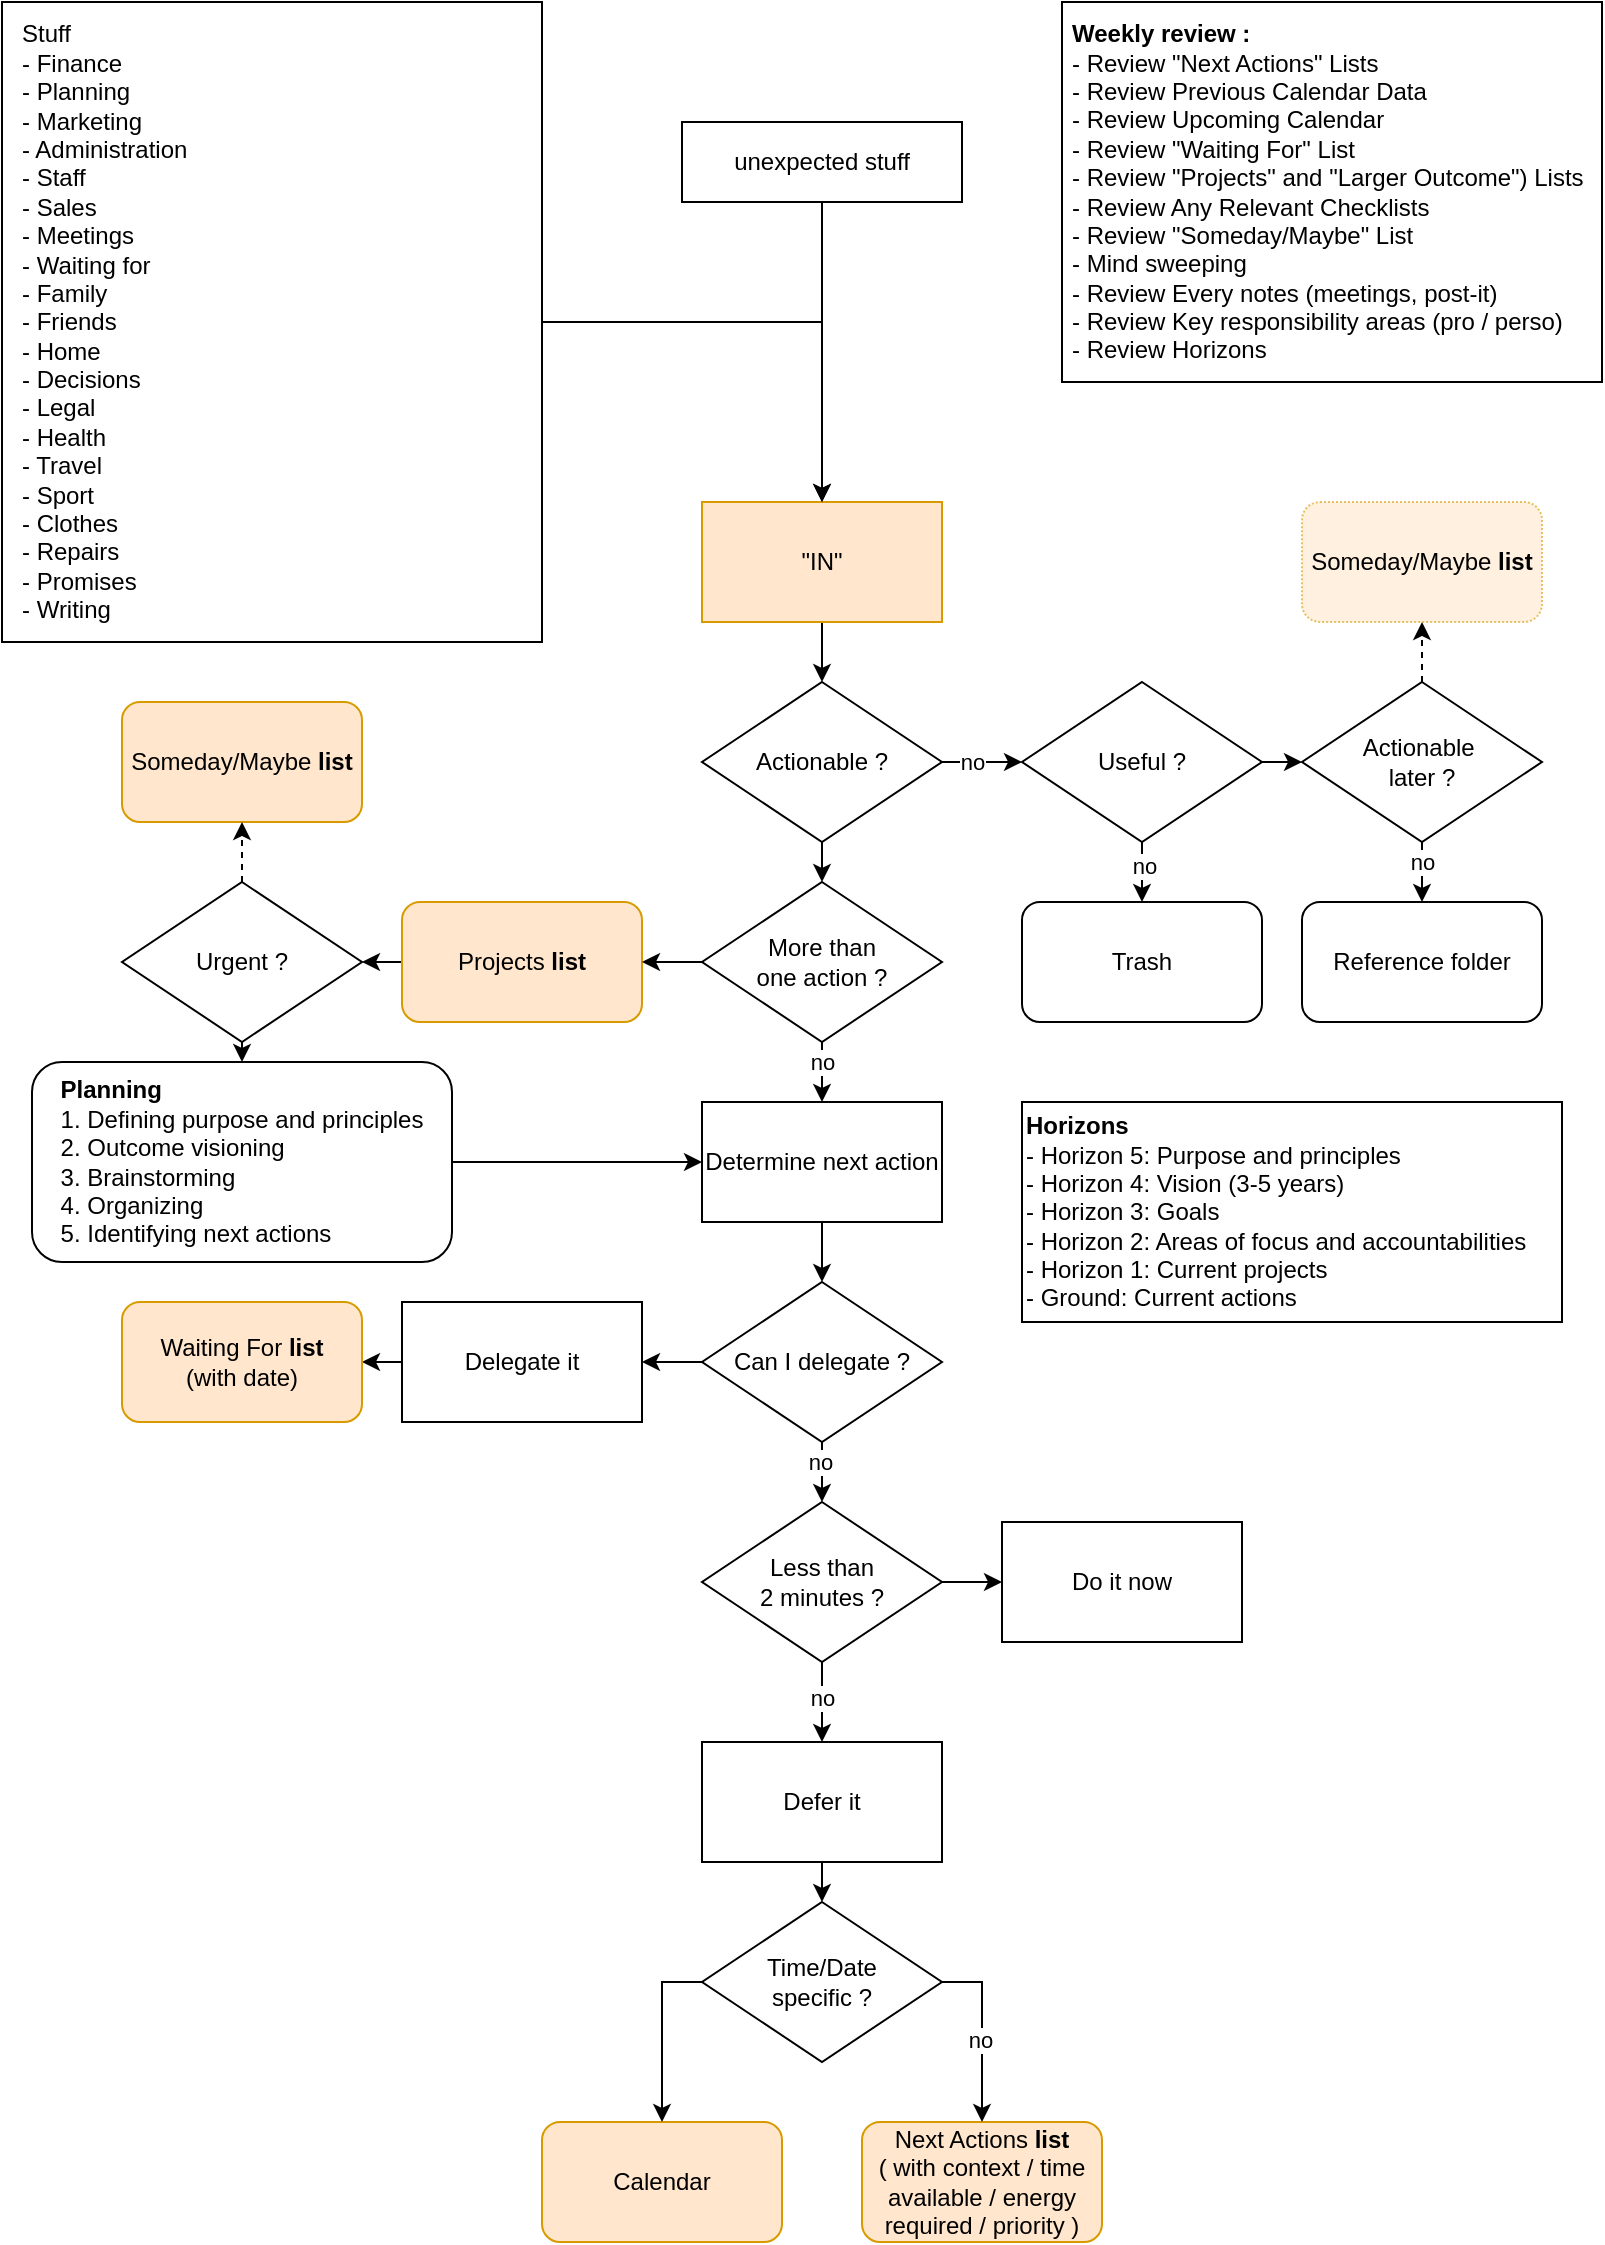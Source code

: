 <mxfile version="19.0.3" type="device"><diagram id="V_Y_md7WLkinnNLW4dsv" name="Page-1"><mxGraphModel dx="1429" dy="924" grid="1" gridSize="10" guides="1" tooltips="1" connect="1" arrows="1" fold="1" page="1" pageScale="1" pageWidth="827" pageHeight="1169" math="0" shadow="0"><root><mxCell id="0"/><mxCell id="1" parent="0"/><mxCell id="UzmtRjde1-FKZK47zOih-44" style="edgeStyle=orthogonalEdgeStyle;rounded=0;orthogonalLoop=1;jettySize=auto;html=1;exitX=0.5;exitY=1;exitDx=0;exitDy=0;entryX=0.5;entryY=0;entryDx=0;entryDy=0;" parent="1" source="UzmtRjde1-FKZK47zOih-1" target="UzmtRjde1-FKZK47zOih-17" edge="1"><mxGeometry relative="1" as="geometry"/></mxCell><mxCell id="UzmtRjde1-FKZK47zOih-1" value="&quot;IN&quot;" style="rounded=0;whiteSpace=wrap;html=1;fillColor=#ffe6cc;strokeColor=#d79b00;" parent="1" vertex="1"><mxGeometry x="360" y="275" width="120" height="60" as="geometry"/></mxCell><mxCell id="UzmtRjde1-FKZK47zOih-4" value="Trash" style="rounded=1;whiteSpace=wrap;html=1;" parent="1" vertex="1"><mxGeometry x="520" y="475" width="120" height="60" as="geometry"/></mxCell><mxCell id="UzmtRjde1-FKZK47zOih-5" value="Someday/Maybe &lt;b&gt;list&lt;/b&gt;" style="rounded=1;whiteSpace=wrap;html=1;fillColor=#ffe6cc;strokeColor=#d79b00;" parent="1" vertex="1"><mxGeometry x="70" y="375" width="120" height="60" as="geometry"/></mxCell><mxCell id="UzmtRjde1-FKZK47zOih-6" value="Reference folder" style="rounded=1;whiteSpace=wrap;html=1;" parent="1" vertex="1"><mxGeometry x="660" y="475" width="120" height="60" as="geometry"/></mxCell><mxCell id="UzmtRjde1-FKZK47zOih-8" value="Do it now" style="rounded=0;whiteSpace=wrap;html=1;" parent="1" vertex="1"><mxGeometry x="510" y="785" width="120" height="60" as="geometry"/></mxCell><mxCell id="UzmtRjde1-FKZK47zOih-64" style="edgeStyle=orthogonalEdgeStyle;rounded=0;orthogonalLoop=1;jettySize=auto;html=1;exitX=0;exitY=0.5;exitDx=0;exitDy=0;entryX=1;entryY=0.5;entryDx=0;entryDy=0;startArrow=none;startFill=0;" parent="1" source="UzmtRjde1-FKZK47zOih-9" target="UzmtRjde1-FKZK47zOih-14" edge="1"><mxGeometry relative="1" as="geometry"/></mxCell><mxCell id="UzmtRjde1-FKZK47zOih-9" value="Delegate it" style="rounded=0;whiteSpace=wrap;html=1;" parent="1" vertex="1"><mxGeometry x="210" y="675" width="120" height="60" as="geometry"/></mxCell><mxCell id="UzmtRjde1-FKZK47zOih-24" style="edgeStyle=orthogonalEdgeStyle;rounded=0;orthogonalLoop=1;jettySize=auto;html=1;exitX=0.5;exitY=1;exitDx=0;exitDy=0;entryX=0.5;entryY=0;entryDx=0;entryDy=0;" parent="1" source="UzmtRjde1-FKZK47zOih-10" target="UzmtRjde1-FKZK47zOih-20" edge="1"><mxGeometry relative="1" as="geometry"/></mxCell><mxCell id="UzmtRjde1-FKZK47zOih-10" value="Defer it" style="rounded=0;whiteSpace=wrap;html=1;" parent="1" vertex="1"><mxGeometry x="360" y="895" width="120" height="60" as="geometry"/></mxCell><mxCell id="UzmtRjde1-FKZK47zOih-39" style="edgeStyle=orthogonalEdgeStyle;rounded=0;orthogonalLoop=1;jettySize=auto;html=1;exitX=0.5;exitY=1;exitDx=0;exitDy=0;entryX=0.5;entryY=0;entryDx=0;entryDy=0;startArrow=none;startFill=0;" parent="1" source="UzmtRjde1-FKZK47zOih-50" target="UzmtRjde1-FKZK47zOih-15" edge="1"><mxGeometry relative="1" as="geometry"/></mxCell><mxCell id="UzmtRjde1-FKZK47zOih-51" style="edgeStyle=orthogonalEdgeStyle;rounded=0;orthogonalLoop=1;jettySize=auto;html=1;exitX=0;exitY=0.5;exitDx=0;exitDy=0;entryX=1;entryY=0.5;entryDx=0;entryDy=0;startArrow=none;startFill=0;" parent="1" source="UzmtRjde1-FKZK47zOih-11" target="UzmtRjde1-FKZK47zOih-50" edge="1"><mxGeometry relative="1" as="geometry"/></mxCell><mxCell id="UzmtRjde1-FKZK47zOih-11" value="Projects &lt;b&gt;list&lt;/b&gt;" style="rounded=1;whiteSpace=wrap;html=1;fillColor=#ffe6cc;strokeColor=#d79b00;" parent="1" vertex="1"><mxGeometry x="210" y="475" width="120" height="60" as="geometry"/></mxCell><mxCell id="UzmtRjde1-FKZK47zOih-12" value="Next Actions &lt;b&gt;list&lt;/b&gt;&lt;br&gt;( with context / time available / energy required / priority )" style="rounded=1;whiteSpace=wrap;html=1;fillColor=#ffe6cc;strokeColor=#d79b00;" parent="1" vertex="1"><mxGeometry x="440" y="1085" width="120" height="60" as="geometry"/></mxCell><mxCell id="UzmtRjde1-FKZK47zOih-13" value="Calendar" style="rounded=1;whiteSpace=wrap;html=1;fillColor=#ffe6cc;strokeColor=#d79b00;" parent="1" vertex="1"><mxGeometry x="280" y="1085" width="120" height="60" as="geometry"/></mxCell><mxCell id="UzmtRjde1-FKZK47zOih-14" value="Waiting For &lt;b&gt;list&lt;/b&gt;&lt;br&gt;(with date)" style="rounded=1;whiteSpace=wrap;html=1;fillColor=#ffe6cc;strokeColor=#d79b00;" parent="1" vertex="1"><mxGeometry x="70" y="675" width="120" height="60" as="geometry"/></mxCell><mxCell id="UzmtRjde1-FKZK47zOih-40" style="edgeStyle=orthogonalEdgeStyle;rounded=0;orthogonalLoop=1;jettySize=auto;html=1;exitX=1;exitY=0.5;exitDx=0;exitDy=0;entryX=0;entryY=0.5;entryDx=0;entryDy=0;" parent="1" source="UzmtRjde1-FKZK47zOih-15" target="UzmtRjde1-FKZK47zOih-37" edge="1"><mxGeometry relative="1" as="geometry"/></mxCell><mxCell id="UzmtRjde1-FKZK47zOih-15" value="&lt;div style=&quot;text-align: left;&quot;&gt;&lt;b style=&quot;background-color: initial;&quot;&gt;Planning&lt;/b&gt;&lt;/div&gt;&lt;div style=&quot;text-align: left;&quot;&gt;1. Defining purpose and principles&lt;/div&gt;&lt;div style=&quot;text-align: left;&quot;&gt;2. Outcome visioning&lt;/div&gt;&lt;div style=&quot;text-align: left;&quot;&gt;3. Brainstorming&lt;/div&gt;&lt;div style=&quot;text-align: left;&quot;&gt;4. Organizing&lt;/div&gt;&lt;div style=&quot;text-align: left;&quot;&gt;5. Identifying next actions&lt;/div&gt;" style="rounded=1;whiteSpace=wrap;html=1;" parent="1" vertex="1"><mxGeometry x="25" y="555" width="210" height="100" as="geometry"/></mxCell><mxCell id="UzmtRjde1-FKZK47zOih-35" style="edgeStyle=orthogonalEdgeStyle;rounded=0;orthogonalLoop=1;jettySize=auto;html=1;exitX=1;exitY=0.5;exitDx=0;exitDy=0;entryX=0;entryY=0.5;entryDx=0;entryDy=0;" parent="1" source="UzmtRjde1-FKZK47zOih-17" target="UzmtRjde1-FKZK47zOih-21" edge="1"><mxGeometry relative="1" as="geometry"/></mxCell><mxCell id="UzmtRjde1-FKZK47zOih-45" value="no" style="edgeLabel;html=1;align=center;verticalAlign=middle;resizable=0;points=[];" parent="UzmtRjde1-FKZK47zOih-35" vertex="1" connectable="0"><mxGeometry x="-0.26" y="-2" relative="1" as="geometry"><mxPoint y="-2" as="offset"/></mxGeometry></mxCell><mxCell id="UzmtRjde1-FKZK47zOih-43" style="edgeStyle=orthogonalEdgeStyle;rounded=0;orthogonalLoop=1;jettySize=auto;html=1;exitX=0.5;exitY=1;exitDx=0;exitDy=0;entryX=0.5;entryY=0;entryDx=0;entryDy=0;" parent="1" source="UzmtRjde1-FKZK47zOih-17" target="UzmtRjde1-FKZK47zOih-18" edge="1"><mxGeometry relative="1" as="geometry"/></mxCell><mxCell id="UzmtRjde1-FKZK47zOih-17" value="Actionable ?" style="rhombus;whiteSpace=wrap;html=1;" parent="1" vertex="1"><mxGeometry x="360" y="365" width="120" height="80" as="geometry"/></mxCell><mxCell id="UzmtRjde1-FKZK47zOih-38" style="edgeStyle=orthogonalEdgeStyle;rounded=0;orthogonalLoop=1;jettySize=auto;html=1;exitX=0;exitY=0.5;exitDx=0;exitDy=0;entryX=1;entryY=0.5;entryDx=0;entryDy=0;" parent="1" source="UzmtRjde1-FKZK47zOih-18" target="UzmtRjde1-FKZK47zOih-11" edge="1"><mxGeometry relative="1" as="geometry"/></mxCell><mxCell id="UzmtRjde1-FKZK47zOih-41" value="no" style="edgeStyle=orthogonalEdgeStyle;rounded=0;orthogonalLoop=1;jettySize=auto;html=1;exitX=0.5;exitY=1;exitDx=0;exitDy=0;entryX=0.5;entryY=0;entryDx=0;entryDy=0;" parent="1" source="UzmtRjde1-FKZK47zOih-18" target="UzmtRjde1-FKZK47zOih-37" edge="1"><mxGeometry x="-0.333" relative="1" as="geometry"><mxPoint as="offset"/></mxGeometry></mxCell><mxCell id="UzmtRjde1-FKZK47zOih-18" value="More than&lt;br&gt;one action ?" style="rhombus;whiteSpace=wrap;html=1;" parent="1" vertex="1"><mxGeometry x="360" y="465" width="120" height="80" as="geometry"/></mxCell><mxCell id="UzmtRjde1-FKZK47zOih-66" style="edgeStyle=orthogonalEdgeStyle;rounded=0;orthogonalLoop=1;jettySize=auto;html=1;exitX=1;exitY=0.5;exitDx=0;exitDy=0;entryX=0;entryY=0.5;entryDx=0;entryDy=0;startArrow=none;startFill=0;" parent="1" source="UzmtRjde1-FKZK47zOih-19" target="UzmtRjde1-FKZK47zOih-8" edge="1"><mxGeometry relative="1" as="geometry"/></mxCell><mxCell id="UzmtRjde1-FKZK47zOih-67" style="edgeStyle=orthogonalEdgeStyle;rounded=0;orthogonalLoop=1;jettySize=auto;html=1;exitX=0.5;exitY=1;exitDx=0;exitDy=0;entryX=0.5;entryY=0;entryDx=0;entryDy=0;startArrow=none;startFill=0;" parent="1" source="UzmtRjde1-FKZK47zOih-19" target="UzmtRjde1-FKZK47zOih-10" edge="1"><mxGeometry relative="1" as="geometry"/></mxCell><mxCell id="UzmtRjde1-FKZK47zOih-75" value="no" style="edgeLabel;html=1;align=center;verticalAlign=middle;resizable=0;points=[];" parent="UzmtRjde1-FKZK47zOih-67" vertex="1" connectable="0"><mxGeometry x="-0.107" relative="1" as="geometry"><mxPoint as="offset"/></mxGeometry></mxCell><mxCell id="UzmtRjde1-FKZK47zOih-19" value="Less than&lt;br&gt;2 minutes ?" style="rhombus;whiteSpace=wrap;html=1;" parent="1" vertex="1"><mxGeometry x="360" y="775" width="120" height="80" as="geometry"/></mxCell><mxCell id="UzmtRjde1-FKZK47zOih-61" style="edgeStyle=orthogonalEdgeStyle;rounded=0;orthogonalLoop=1;jettySize=auto;html=1;exitX=1;exitY=0.5;exitDx=0;exitDy=0;entryX=0.5;entryY=0;entryDx=0;entryDy=0;startArrow=none;startFill=0;" parent="1" source="UzmtRjde1-FKZK47zOih-20" target="UzmtRjde1-FKZK47zOih-12" edge="1"><mxGeometry relative="1" as="geometry"/></mxCell><mxCell id="UzmtRjde1-FKZK47zOih-76" value="no" style="edgeLabel;html=1;align=center;verticalAlign=middle;resizable=0;points=[];" parent="UzmtRjde1-FKZK47zOih-61" vertex="1" connectable="0"><mxGeometry x="0.08" y="-1" relative="1" as="geometry"><mxPoint as="offset"/></mxGeometry></mxCell><mxCell id="UzmtRjde1-FKZK47zOih-62" style="edgeStyle=orthogonalEdgeStyle;rounded=0;orthogonalLoop=1;jettySize=auto;html=1;exitX=0;exitY=0.5;exitDx=0;exitDy=0;entryX=0.5;entryY=0;entryDx=0;entryDy=0;startArrow=none;startFill=0;" parent="1" source="UzmtRjde1-FKZK47zOih-20" target="UzmtRjde1-FKZK47zOih-13" edge="1"><mxGeometry relative="1" as="geometry"/></mxCell><mxCell id="UzmtRjde1-FKZK47zOih-20" value="Time/Date&lt;br&gt;specific ?" style="rhombus;whiteSpace=wrap;html=1;" parent="1" vertex="1"><mxGeometry x="360" y="975" width="120" height="80" as="geometry"/></mxCell><mxCell id="UzmtRjde1-FKZK47zOih-31" style="edgeStyle=orthogonalEdgeStyle;rounded=0;orthogonalLoop=1;jettySize=auto;html=1;exitX=0.5;exitY=1;exitDx=0;exitDy=0;entryX=0.5;entryY=0;entryDx=0;entryDy=0;" parent="1" source="UzmtRjde1-FKZK47zOih-21" target="UzmtRjde1-FKZK47zOih-4" edge="1"><mxGeometry relative="1" as="geometry"/></mxCell><mxCell id="UzmtRjde1-FKZK47zOih-46" value="no" style="edgeLabel;html=1;align=center;verticalAlign=middle;resizable=0;points=[];" parent="UzmtRjde1-FKZK47zOih-31" vertex="1" connectable="0"><mxGeometry x="-0.187" y="1" relative="1" as="geometry"><mxPoint as="offset"/></mxGeometry></mxCell><mxCell id="UzmtRjde1-FKZK47zOih-36" style="edgeStyle=orthogonalEdgeStyle;rounded=0;orthogonalLoop=1;jettySize=auto;html=1;exitX=1;exitY=0.5;exitDx=0;exitDy=0;entryX=0;entryY=0.5;entryDx=0;entryDy=0;" parent="1" source="UzmtRjde1-FKZK47zOih-21" target="UzmtRjde1-FKZK47zOih-22" edge="1"><mxGeometry relative="1" as="geometry"/></mxCell><mxCell id="UzmtRjde1-FKZK47zOih-21" value="Useful ?" style="rhombus;whiteSpace=wrap;html=1;" parent="1" vertex="1"><mxGeometry x="520" y="365" width="120" height="80" as="geometry"/></mxCell><mxCell id="UzmtRjde1-FKZK47zOih-32" style="edgeStyle=orthogonalEdgeStyle;rounded=0;orthogonalLoop=1;jettySize=auto;html=1;exitX=0.5;exitY=1;exitDx=0;exitDy=0;entryX=0.5;entryY=0;entryDx=0;entryDy=0;" parent="1" source="UzmtRjde1-FKZK47zOih-22" target="UzmtRjde1-FKZK47zOih-6" edge="1"><mxGeometry relative="1" as="geometry"/></mxCell><mxCell id="UzmtRjde1-FKZK47zOih-47" value="no" style="edgeLabel;html=1;align=center;verticalAlign=middle;resizable=0;points=[];" parent="UzmtRjde1-FKZK47zOih-32" vertex="1" connectable="0"><mxGeometry x="-0.378" relative="1" as="geometry"><mxPoint as="offset"/></mxGeometry></mxCell><mxCell id="UzmtRjde1-FKZK47zOih-54" style="edgeStyle=orthogonalEdgeStyle;rounded=0;orthogonalLoop=1;jettySize=auto;html=1;exitX=0.5;exitY=0;exitDx=0;exitDy=0;entryX=0.5;entryY=1;entryDx=0;entryDy=0;dashed=1;startArrow=none;startFill=0;" parent="1" source="UzmtRjde1-FKZK47zOih-22" target="UzmtRjde1-FKZK47zOih-53" edge="1"><mxGeometry relative="1" as="geometry"/></mxCell><mxCell id="UzmtRjde1-FKZK47zOih-22" value="Actionable&amp;nbsp;&lt;br&gt;later ?" style="rhombus;whiteSpace=wrap;html=1;" parent="1" vertex="1"><mxGeometry x="660" y="365" width="120" height="80" as="geometry"/></mxCell><mxCell id="UzmtRjde1-FKZK47zOih-56" style="edgeStyle=orthogonalEdgeStyle;rounded=0;orthogonalLoop=1;jettySize=auto;html=1;exitX=0.5;exitY=1;exitDx=0;exitDy=0;entryX=0.5;entryY=0;entryDx=0;entryDy=0;startArrow=none;startFill=0;" parent="1" source="UzmtRjde1-FKZK47zOih-37" target="UzmtRjde1-FKZK47zOih-55" edge="1"><mxGeometry relative="1" as="geometry"/></mxCell><mxCell id="UzmtRjde1-FKZK47zOih-37" value="Determine next action" style="rounded=0;whiteSpace=wrap;html=1;" parent="1" vertex="1"><mxGeometry x="360" y="575" width="120" height="60" as="geometry"/></mxCell><mxCell id="UzmtRjde1-FKZK47zOih-52" style="edgeStyle=orthogonalEdgeStyle;rounded=0;orthogonalLoop=1;jettySize=auto;html=1;exitX=0.5;exitY=0;exitDx=0;exitDy=0;entryX=0.5;entryY=1;entryDx=0;entryDy=0;startArrow=none;startFill=0;dashed=1;" parent="1" source="UzmtRjde1-FKZK47zOih-50" target="UzmtRjde1-FKZK47zOih-5" edge="1"><mxGeometry relative="1" as="geometry"/></mxCell><mxCell id="UzmtRjde1-FKZK47zOih-50" value="Urgent ?" style="rhombus;whiteSpace=wrap;html=1;" parent="1" vertex="1"><mxGeometry x="70" y="465" width="120" height="80" as="geometry"/></mxCell><mxCell id="UzmtRjde1-FKZK47zOih-53" value="Someday/Maybe &lt;b&gt;list&lt;/b&gt;" style="rounded=1;whiteSpace=wrap;html=1;dashed=1;dashPattern=1 1;fillColor=#ffe6cc;strokeColor=#d79b00;opacity=60;" parent="1" vertex="1"><mxGeometry x="660" y="275" width="120" height="60" as="geometry"/></mxCell><mxCell id="UzmtRjde1-FKZK47zOih-63" style="edgeStyle=orthogonalEdgeStyle;rounded=0;orthogonalLoop=1;jettySize=auto;html=1;exitX=0;exitY=0.5;exitDx=0;exitDy=0;entryX=1;entryY=0.5;entryDx=0;entryDy=0;startArrow=none;startFill=0;" parent="1" source="UzmtRjde1-FKZK47zOih-55" target="UzmtRjde1-FKZK47zOih-9" edge="1"><mxGeometry relative="1" as="geometry"/></mxCell><mxCell id="UzmtRjde1-FKZK47zOih-65" style="edgeStyle=orthogonalEdgeStyle;rounded=0;orthogonalLoop=1;jettySize=auto;html=1;exitX=0.5;exitY=1;exitDx=0;exitDy=0;entryX=0.5;entryY=0;entryDx=0;entryDy=0;startArrow=none;startFill=0;" parent="1" source="UzmtRjde1-FKZK47zOih-55" target="UzmtRjde1-FKZK47zOih-19" edge="1"><mxGeometry relative="1" as="geometry"/></mxCell><mxCell id="UzmtRjde1-FKZK47zOih-74" value="no" style="edgeLabel;html=1;align=center;verticalAlign=middle;resizable=0;points=[];" parent="UzmtRjde1-FKZK47zOih-65" vertex="1" connectable="0"><mxGeometry x="-0.317" y="-1" relative="1" as="geometry"><mxPoint as="offset"/></mxGeometry></mxCell><mxCell id="UzmtRjde1-FKZK47zOih-55" value="Can I delegate ?" style="rhombus;whiteSpace=wrap;html=1;" parent="1" vertex="1"><mxGeometry x="360" y="665" width="120" height="80" as="geometry"/></mxCell><mxCell id="UzmtRjde1-FKZK47zOih-68" value="&lt;b&gt;Weekly review :&lt;/b&gt;&lt;br&gt;&lt;div&gt;- Review &quot;Next Actions&quot; Lists&lt;/div&gt;&lt;div&gt;- Review Previous Calendar Data&lt;/div&gt;&lt;div&gt;- Review Upcoming Calendar&lt;/div&gt;&lt;div&gt;- Review &quot;Waiting For&quot; List&lt;/div&gt;&lt;div&gt;- Review &quot;Projects&quot; and &quot;Larger Outcome&quot;) Lists&lt;/div&gt;&lt;div&gt;- Review Any Relevant Checklists&lt;/div&gt;&lt;div&gt;- Review &quot;Someday/Maybe&quot; List&lt;/div&gt;&lt;div&gt;- Mind sweeping&lt;/div&gt;&lt;div&gt;- Review Every notes (meetings, post-it)&lt;/div&gt;&lt;div&gt;&lt;span style=&quot;background-color: initial;&quot;&gt;- Review Key responsibility areas (pro / perso)&lt;/span&gt;&lt;br&gt;&lt;/div&gt;&lt;div&gt;- Review Horizons&lt;/div&gt;" style="rounded=0;whiteSpace=wrap;html=1;align=left;spacing=5;" parent="1" vertex="1"><mxGeometry x="540" y="25" width="270" height="190" as="geometry"/></mxCell><mxCell id="UzmtRjde1-FKZK47zOih-69" value="&lt;div style=&quot;&quot;&gt;&lt;b style=&quot;background-color: initial;&quot;&gt;Horizons&lt;/b&gt;&lt;/div&gt;&lt;div&gt;- Horizon 5: Purpose and principles&lt;/div&gt;&lt;div&gt;- Horizon 4: Vision (3-5 years)&lt;/div&gt;&lt;div&gt;- Horizon 3: Goals&lt;/div&gt;&lt;div&gt;- Horizon 2: Areas of focus and accountabilities&lt;/div&gt;&lt;div&gt;- Horizon 1: Current projects&lt;/div&gt;&lt;div&gt;- Ground: Current actions&lt;/div&gt;" style="rounded=0;whiteSpace=wrap;html=1;align=left;" parent="1" vertex="1"><mxGeometry x="520" y="575" width="270" height="110" as="geometry"/></mxCell><mxCell id="UzmtRjde1-FKZK47zOih-71" style="edgeStyle=orthogonalEdgeStyle;rounded=0;orthogonalLoop=1;jettySize=auto;html=1;exitX=1;exitY=0.5;exitDx=0;exitDy=0;entryX=0.5;entryY=0;entryDx=0;entryDy=0;startArrow=none;startFill=0;" parent="1" source="UzmtRjde1-FKZK47zOih-70" target="UzmtRjde1-FKZK47zOih-1" edge="1"><mxGeometry relative="1" as="geometry"/></mxCell><mxCell id="UzmtRjde1-FKZK47zOih-70" value="Stuff&#10;- Finance&#10;- Planning&#10;- Marketing&#10;- Administration&#10;- Staff&#10;- Sales&#10;- Meetings&#10;- Waiting for&#10;- Family&#10;- Friends&#10;- Home&#10;- Decisions&#10;- Legal&#10;- Health&#10;- Travel&#10;- Sport&#10;- Clothes&#10;- Repairs&#10;- Promises&#10;- Writing" style="rounded=0;whiteSpace=wrap;align=left;spacing=10;" parent="1" vertex="1"><mxGeometry x="10" y="25" width="270" height="320" as="geometry"/></mxCell><mxCell id="UzmtRjde1-FKZK47zOih-73" style="edgeStyle=orthogonalEdgeStyle;rounded=0;orthogonalLoop=1;jettySize=auto;html=1;exitX=0.5;exitY=1;exitDx=0;exitDy=0;entryX=0.5;entryY=0;entryDx=0;entryDy=0;startArrow=none;startFill=0;" parent="1" source="UzmtRjde1-FKZK47zOih-72" target="UzmtRjde1-FKZK47zOih-1" edge="1"><mxGeometry relative="1" as="geometry"/></mxCell><mxCell id="UzmtRjde1-FKZK47zOih-72" value="unexpected stuff" style="rounded=0;whiteSpace=wrap;html=1;align=center;" parent="1" vertex="1"><mxGeometry x="350" y="85" width="140" height="40" as="geometry"/></mxCell></root></mxGraphModel></diagram></mxfile>